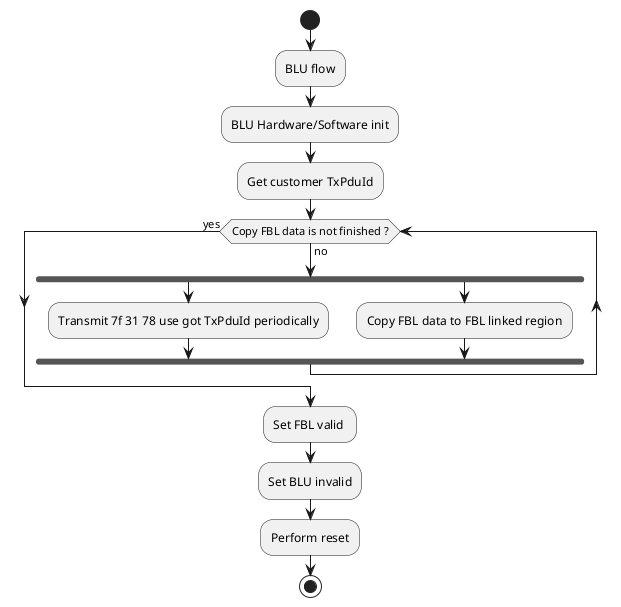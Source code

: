 
@startuml

start

:BLU flow;

:BLU Hardware/Software init;
:Get customer TxPduId;
while (Copy FBL data is not finished ?) is (no)
fork
    :Transmit 7f 31 78 use got TxPduId periodically;
fork again
    :Copy FBL data to FBL linked region;
end fork
endwhile (yes)

:Set FBL valid ;
:Set BLU invalid;
:Perform reset;

stop

@enduml
